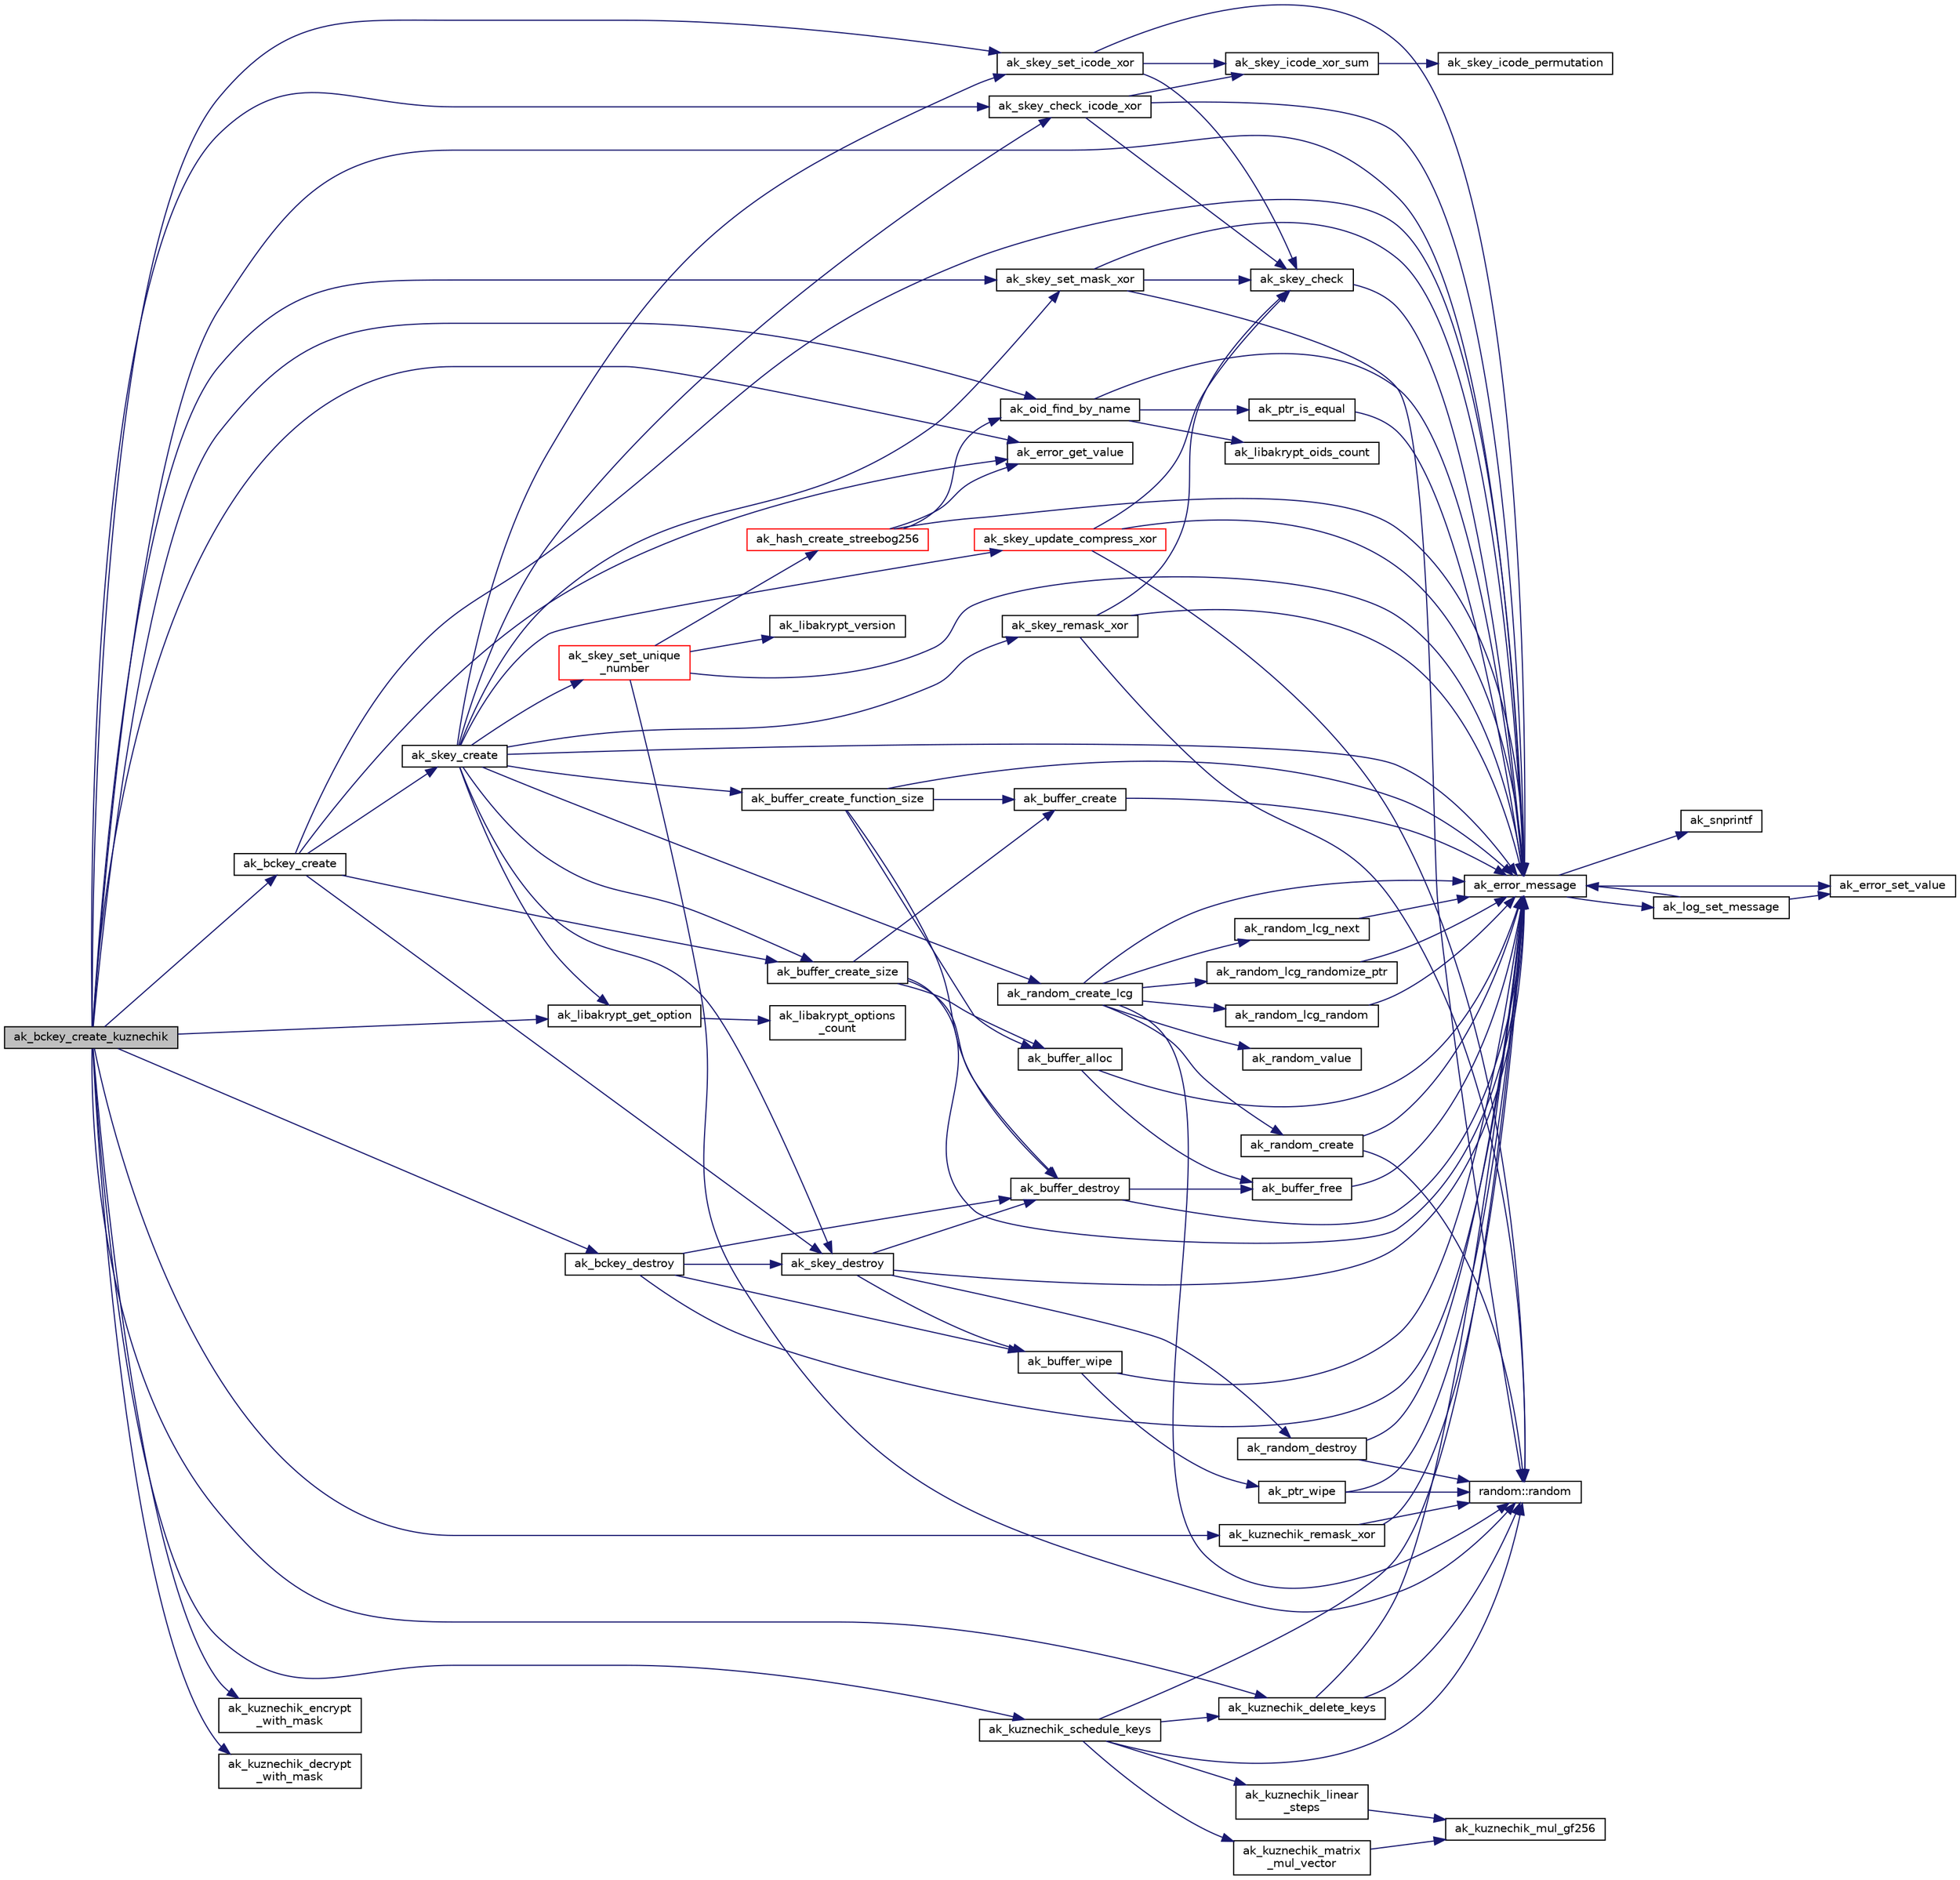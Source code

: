 digraph "ak_bckey_create_kuznechik"
{
  edge [fontname="Helvetica",fontsize="10",labelfontname="Helvetica",labelfontsize="10"];
  node [fontname="Helvetica",fontsize="10",shape=record];
  rankdir="LR";
  Node1 [label="ak_bckey_create_kuznechik",height=0.2,width=0.4,color="black", fillcolor="grey75", style="filled", fontcolor="black"];
  Node1 -> Node2 [color="midnightblue",fontsize="10",style="solid",fontname="Helvetica"];
  Node2 [label="ak_error_message",height=0.2,width=0.4,color="black", fillcolor="white", style="filled",URL="$ak__log_8c.html#a80a4822cbd184b3cbcc43096126eb52b",tooltip="Вывод сообщений о возникшей в процессе выполнения ошибке. "];
  Node2 -> Node3 [color="midnightblue",fontsize="10",style="solid",fontname="Helvetica"];
  Node3 [label="ak_snprintf",height=0.2,width=0.4,color="black", fillcolor="white", style="filled",URL="$ak__log_8c.html#a129225cc1640b6773cf0a7d629f0dca6",tooltip="Обобщенная реализация функции snprintf для различных компиляторов. "];
  Node2 -> Node4 [color="midnightblue",fontsize="10",style="solid",fontname="Helvetica"];
  Node4 [label="ak_log_set_message",height=0.2,width=0.4,color="black", fillcolor="white", style="filled",URL="$ak__log_8c.html#a25eff854c3f398d72791d04662d0978a",tooltip="Прямой вывод сообщения аудита. "];
  Node4 -> Node5 [color="midnightblue",fontsize="10",style="solid",fontname="Helvetica"];
  Node5 [label="ak_error_set_value",height=0.2,width=0.4,color="black", fillcolor="white", style="filled",URL="$ak__log_8c.html#a700e68d9e88d81489869ba269af25c7b",tooltip="Функция устанавливает значение переменной, хранящей ошибку выполнения программы. "];
  Node4 -> Node2 [color="midnightblue",fontsize="10",style="solid",fontname="Helvetica"];
  Node2 -> Node5 [color="midnightblue",fontsize="10",style="solid",fontname="Helvetica"];
  Node1 -> Node6 [color="midnightblue",fontsize="10",style="solid",fontname="Helvetica"];
  Node6 [label="ak_bckey_create",height=0.2,width=0.4,color="black", fillcolor="white", style="filled",URL="$ak__bckey_8c.html#a6ab7c4776ebd6436dbb25857c1777568",tooltip="Инициализация ключа алгоритма блочного шифрования. "];
  Node6 -> Node2 [color="midnightblue",fontsize="10",style="solid",fontname="Helvetica"];
  Node6 -> Node7 [color="midnightblue",fontsize="10",style="solid",fontname="Helvetica"];
  Node7 [label="ak_skey_create",height=0.2,width=0.4,color="black", fillcolor="white", style="filled",URL="$ak__skey_8c.html#a479a01ca31a364a0afb99fcea7ef240f",tooltip="Инициализация структуры секретного ключа. "];
  Node7 -> Node2 [color="midnightblue",fontsize="10",style="solid",fontname="Helvetica"];
  Node7 -> Node8 [color="midnightblue",fontsize="10",style="solid",fontname="Helvetica"];
  Node8 [label="ak_buffer_create_function_size",height=0.2,width=0.4,color="black", fillcolor="white", style="filled",URL="$ak__buffer_8c.html#a16fa2cbd787914ca316618586aa041fe",tooltip="Инициализация буффера с заданными обработчиками выделения и освобождения памяти. "];
  Node8 -> Node9 [color="midnightblue",fontsize="10",style="solid",fontname="Helvetica"];
  Node9 [label="ak_buffer_create",height=0.2,width=0.4,color="black", fillcolor="white", style="filled",URL="$ak__buffer_8c.html#a03c2366ad917d99ec79b402c8088e19f",tooltip="Инициализация буффера. "];
  Node9 -> Node2 [color="midnightblue",fontsize="10",style="solid",fontname="Helvetica"];
  Node8 -> Node2 [color="midnightblue",fontsize="10",style="solid",fontname="Helvetica"];
  Node8 -> Node10 [color="midnightblue",fontsize="10",style="solid",fontname="Helvetica"];
  Node10 [label="ak_buffer_alloc",height=0.2,width=0.4,color="black", fillcolor="white", style="filled",URL="$ak__buffer_8c.html#a5e401c353e45f805c19ac520d9fcdae7",tooltip="Функция выделяет память под данные, хранимые в буффере. "];
  Node10 -> Node11 [color="midnightblue",fontsize="10",style="solid",fontname="Helvetica"];
  Node11 [label="ak_buffer_free",height=0.2,width=0.4,color="black", fillcolor="white", style="filled",URL="$ak__buffer_8c.html#a243d38ade78feebf7816cbd5d775310a",tooltip="Функция освобождает память, выделенную под данные (поле data структуры struct buffer )..."];
  Node11 -> Node2 [color="midnightblue",fontsize="10",style="solid",fontname="Helvetica"];
  Node10 -> Node2 [color="midnightblue",fontsize="10",style="solid",fontname="Helvetica"];
  Node8 -> Node12 [color="midnightblue",fontsize="10",style="solid",fontname="Helvetica"];
  Node12 [label="ak_buffer_destroy",height=0.2,width=0.4,color="black", fillcolor="white", style="filled",URL="$ak__buffer_8c.html#a25ac100ac189695aeafbf8f81db91bf7",tooltip="Уничтожение данных, хранящиеся в полях структуры struct buffer. "];
  Node12 -> Node2 [color="midnightblue",fontsize="10",style="solid",fontname="Helvetica"];
  Node12 -> Node11 [color="midnightblue",fontsize="10",style="solid",fontname="Helvetica"];
  Node7 -> Node13 [color="midnightblue",fontsize="10",style="solid",fontname="Helvetica"];
  Node13 [label="ak_skey_destroy",height=0.2,width=0.4,color="black", fillcolor="white", style="filled",URL="$ak__skey_8c.html#adde06281c64694f8a92b5399f9fe116a",tooltip="Очистка структуры секретного ключа. "];
  Node13 -> Node2 [color="midnightblue",fontsize="10",style="solid",fontname="Helvetica"];
  Node13 -> Node14 [color="midnightblue",fontsize="10",style="solid",fontname="Helvetica"];
  Node14 [label="ak_buffer_wipe",height=0.2,width=0.4,color="black", fillcolor="white", style="filled",URL="$ak__buffer_8c.html#afbe9aa168275d43dfedce2de4d2242b7",tooltip="Зачистка данных, хранящихся в буффере. "];
  Node14 -> Node2 [color="midnightblue",fontsize="10",style="solid",fontname="Helvetica"];
  Node14 -> Node15 [color="midnightblue",fontsize="10",style="solid",fontname="Helvetica"];
  Node15 [label="ak_ptr_wipe",height=0.2,width=0.4,color="black", fillcolor="white", style="filled",URL="$ak__buffer_8c.html#ab29532ed049cf9ce6000367740c31748",tooltip="Зачистка данных, на которые указывает заданный указатель. "];
  Node15 -> Node2 [color="midnightblue",fontsize="10",style="solid",fontname="Helvetica"];
  Node15 -> Node16 [color="midnightblue",fontsize="10",style="solid",fontname="Helvetica"];
  Node16 [label="random::random",height=0.2,width=0.4,color="black", fillcolor="white", style="filled",URL="$structrandom.html#a34c4359c2f54cc37cdf9ad5acecf115f",tooltip="указатель на функцию выработки последователности псевдо-случайных байт "];
  Node13 -> Node12 [color="midnightblue",fontsize="10",style="solid",fontname="Helvetica"];
  Node13 -> Node17 [color="midnightblue",fontsize="10",style="solid",fontname="Helvetica"];
  Node17 [label="ak_random_destroy",height=0.2,width=0.4,color="black", fillcolor="white", style="filled",URL="$ak__random_8c.html#a6a4676e2f5acb44c1023dc640f271448",tooltip="Уничтожение данных, хранящихся в полях структуры struct random. "];
  Node17 -> Node2 [color="midnightblue",fontsize="10",style="solid",fontname="Helvetica"];
  Node17 -> Node16 [color="midnightblue",fontsize="10",style="solid",fontname="Helvetica"];
  Node7 -> Node18 [color="midnightblue",fontsize="10",style="solid",fontname="Helvetica"];
  Node18 [label="ak_buffer_create_size",height=0.2,width=0.4,color="black", fillcolor="white", style="filled",URL="$ak__buffer_8c.html#aa3ef6502e15e0d51bf6d35808747b802",tooltip="Инициализация буффера и выделение памяти фиксированной длины. "];
  Node18 -> Node9 [color="midnightblue",fontsize="10",style="solid",fontname="Helvetica"];
  Node18 -> Node2 [color="midnightblue",fontsize="10",style="solid",fontname="Helvetica"];
  Node18 -> Node10 [color="midnightblue",fontsize="10",style="solid",fontname="Helvetica"];
  Node18 -> Node12 [color="midnightblue",fontsize="10",style="solid",fontname="Helvetica"];
  Node7 -> Node19 [color="midnightblue",fontsize="10",style="solid",fontname="Helvetica"];
  Node19 [label="ak_random_create_lcg",height=0.2,width=0.4,color="black", fillcolor="white", style="filled",URL="$ak__random_8c.html#a7591cdc413cb73da8b1eb463aebc2530",tooltip="Создание линейного конгруэнтного генератора псевдо-случайных чисел. "];
  Node19 -> Node20 [color="midnightblue",fontsize="10",style="solid",fontname="Helvetica"];
  Node20 [label="ak_random_value",height=0.2,width=0.4,color="black", fillcolor="white", style="filled",URL="$ak__random_8c.html#a6ad52435c50125b974f4535968d8d41b",tooltip="Функция генерации случайного 64-х битного целого числа. "];
  Node19 -> Node21 [color="midnightblue",fontsize="10",style="solid",fontname="Helvetica"];
  Node21 [label="ak_random_create",height=0.2,width=0.4,color="black", fillcolor="white", style="filled",URL="$ak__random_8c.html#a3b122dc28795ec890ad9442726de8e70",tooltip="Инициализация генератора псевдо-случайных чисел. "];
  Node21 -> Node2 [color="midnightblue",fontsize="10",style="solid",fontname="Helvetica"];
  Node21 -> Node16 [color="midnightblue",fontsize="10",style="solid",fontname="Helvetica"];
  Node19 -> Node2 [color="midnightblue",fontsize="10",style="solid",fontname="Helvetica"];
  Node19 -> Node22 [color="midnightblue",fontsize="10",style="solid",fontname="Helvetica"];
  Node22 [label="ak_random_lcg_next",height=0.2,width=0.4,color="black", fillcolor="white", style="filled",URL="$ak__random_8c.html#aa504b6be7da72486ebd32dbce90060cf"];
  Node22 -> Node2 [color="midnightblue",fontsize="10",style="solid",fontname="Helvetica"];
  Node19 -> Node23 [color="midnightblue",fontsize="10",style="solid",fontname="Helvetica"];
  Node23 [label="ak_random_lcg_randomize_ptr",height=0.2,width=0.4,color="black", fillcolor="white", style="filled",URL="$ak__random_8c.html#adfb9be9a2ce6710bb7cf8884fc5ba8a2"];
  Node23 -> Node2 [color="midnightblue",fontsize="10",style="solid",fontname="Helvetica"];
  Node19 -> Node16 [color="midnightblue",fontsize="10",style="solid",fontname="Helvetica"];
  Node19 -> Node24 [color="midnightblue",fontsize="10",style="solid",fontname="Helvetica"];
  Node24 [label="ak_random_lcg_random",height=0.2,width=0.4,color="black", fillcolor="white", style="filled",URL="$ak__random_8c.html#a4e608ef967a86ed167367e2120afcc38"];
  Node24 -> Node2 [color="midnightblue",fontsize="10",style="solid",fontname="Helvetica"];
  Node7 -> Node25 [color="midnightblue",fontsize="10",style="solid",fontname="Helvetica"];
  Node25 [label="ak_libakrypt_get_option",height=0.2,width=0.4,color="black", fillcolor="white", style="filled",URL="$ak__libakrypt_8c.html#a784731c52e26697d5d5fe179f0fb1969",tooltip="Функция возвращает значение опции с заданным именем. "];
  Node25 -> Node26 [color="midnightblue",fontsize="10",style="solid",fontname="Helvetica"];
  Node26 [label="ak_libakrypt_options\l_count",height=0.2,width=0.4,color="black", fillcolor="white", style="filled",URL="$ak__libakrypt_8c.html#a2a9bc8b5608f12451a25dd8a7d278b01",tooltip="Функция возвращает общее количество опций библиотеки. "];
  Node7 -> Node27 [color="midnightblue",fontsize="10",style="solid",fontname="Helvetica"];
  Node27 [label="ak_skey_set_unique\l_number",height=0.2,width=0.4,color="red", fillcolor="white", style="filled",URL="$ak__skey_8c.html#a2313614dd5e9f00c5bcf074a01bc8c34",tooltip="Присвоение секретному ключу уникального номера. "];
  Node27 -> Node28 [color="midnightblue",fontsize="10",style="solid",fontname="Helvetica"];
  Node28 [label="ak_libakrypt_version",height=0.2,width=0.4,color="black", fillcolor="white", style="filled",URL="$ak__libakrypt_8c.html#a0ce90778c322e399f75108712a9d4cc3",tooltip="Функция возвращает константный указатель NULL-строку с текущей версией библиотеки. "];
  Node27 -> Node2 [color="midnightblue",fontsize="10",style="solid",fontname="Helvetica"];
  Node27 -> Node29 [color="midnightblue",fontsize="10",style="solid",fontname="Helvetica"];
  Node29 [label="ak_hash_create_streebog256",height=0.2,width=0.4,color="red", fillcolor="white", style="filled",URL="$ak__hash_8h.html#a4577946909e39956e2d41fcc408a53b5",tooltip="Инициализация контекста функции бесключевого хеширования ГОСТ Р 34.11-2012 (Стрибог256). "];
  Node29 -> Node2 [color="midnightblue",fontsize="10",style="solid",fontname="Helvetica"];
  Node29 -> Node30 [color="midnightblue",fontsize="10",style="solid",fontname="Helvetica"];
  Node30 [label="ak_oid_find_by_name",height=0.2,width=0.4,color="black", fillcolor="white", style="filled",URL="$ak__oid_8c.html#a54ed66e94caacfda6aed38210b6b6443",tooltip="Поиск OID его имени. "];
  Node30 -> Node2 [color="midnightblue",fontsize="10",style="solid",fontname="Helvetica"];
  Node30 -> Node31 [color="midnightblue",fontsize="10",style="solid",fontname="Helvetica"];
  Node31 [label="ak_ptr_is_equal",height=0.2,width=0.4,color="black", fillcolor="white", style="filled",URL="$ak__tools_8c.html#aad0f57a8872509185b031a4dca334f98",tooltip="Сравнение двух областей памяти. "];
  Node31 -> Node2 [color="midnightblue",fontsize="10",style="solid",fontname="Helvetica"];
  Node30 -> Node32 [color="midnightblue",fontsize="10",style="solid",fontname="Helvetica"];
  Node32 [label="ak_libakrypt_oids_count",height=0.2,width=0.4,color="black", fillcolor="white", style="filled",URL="$ak__oid_8c.html#a40c98c3dad257cd9a3b3a3ce42eab77c",tooltip="Получение количества доступных OID библиотеки. "];
  Node29 -> Node33 [color="midnightblue",fontsize="10",style="solid",fontname="Helvetica"];
  Node33 [label="ak_error_get_value",height=0.2,width=0.4,color="black", fillcolor="white", style="filled",URL="$ak__log_8c.html#aa0cdd429c558ca0448ce3a8e9529e920",tooltip="Функция возвращает код последней ошибки выполнения программы. "];
  Node27 -> Node16 [color="midnightblue",fontsize="10",style="solid",fontname="Helvetica"];
  Node7 -> Node34 [color="midnightblue",fontsize="10",style="solid",fontname="Helvetica"];
  Node34 [label="ak_skey_set_mask_xor",height=0.2,width=0.4,color="black", fillcolor="white", style="filled",URL="$ak__skey_8c.html#ab09d80638b30ab1252602a8fddfdd3a7",tooltip="Наложение в пространстве векторов  аддитивной маски на ключ. "];
  Node34 -> Node35 [color="midnightblue",fontsize="10",style="solid",fontname="Helvetica"];
  Node35 [label="ak_skey_check",height=0.2,width=0.4,color="black", fillcolor="white", style="filled",URL="$ak__skey_8c.html#a761e18947e23c025eb9cce7cdfd6073a",tooltip="Проверка параметров контекста секретного ключа "];
  Node35 -> Node2 [color="midnightblue",fontsize="10",style="solid",fontname="Helvetica"];
  Node34 -> Node2 [color="midnightblue",fontsize="10",style="solid",fontname="Helvetica"];
  Node34 -> Node16 [color="midnightblue",fontsize="10",style="solid",fontname="Helvetica"];
  Node7 -> Node36 [color="midnightblue",fontsize="10",style="solid",fontname="Helvetica"];
  Node36 [label="ak_skey_remask_xor",height=0.2,width=0.4,color="black", fillcolor="white", style="filled",URL="$ak__skey_8c.html#a156bec2f747d614ea589fe35beb25bf3",tooltip="Смена в пространстве векторов  значения аддитивной маски ключа. "];
  Node36 -> Node35 [color="midnightblue",fontsize="10",style="solid",fontname="Helvetica"];
  Node36 -> Node2 [color="midnightblue",fontsize="10",style="solid",fontname="Helvetica"];
  Node36 -> Node16 [color="midnightblue",fontsize="10",style="solid",fontname="Helvetica"];
  Node7 -> Node37 [color="midnightblue",fontsize="10",style="solid",fontname="Helvetica"];
  Node37 [label="ak_skey_set_icode_xor",height=0.2,width=0.4,color="black", fillcolor="white", style="filled",URL="$ak__skey_8c.html#acae0b81cb6e089b7dca9d762b4ae6390",tooltip="Вычисление значения контрольной суммы ключа. "];
  Node37 -> Node35 [color="midnightblue",fontsize="10",style="solid",fontname="Helvetica"];
  Node37 -> Node2 [color="midnightblue",fontsize="10",style="solid",fontname="Helvetica"];
  Node37 -> Node38 [color="midnightblue",fontsize="10",style="solid",fontname="Helvetica"];
  Node38 [label="ak_skey_icode_xor_sum",height=0.2,width=0.4,color="black", fillcolor="white", style="filled",URL="$ak__skey_8c.html#ac16270f694f64b5acf15b80cdaab7a18",tooltip="Реализация алгоритма вычисления контрольной суммы для xor-маски ключа "];
  Node38 -> Node39 [color="midnightblue",fontsize="10",style="solid",fontname="Helvetica"];
  Node39 [label="ak_skey_icode_permutation",height=0.2,width=0.4,color="black", fillcolor="white", style="filled",URL="$ak__skey_8c.html#ac8fed113467f7fd8befeb11a770a1929",tooltip="Нелинейная перестановка в кольце . "];
  Node7 -> Node40 [color="midnightblue",fontsize="10",style="solid",fontname="Helvetica"];
  Node40 [label="ak_skey_check_icode_xor",height=0.2,width=0.4,color="black", fillcolor="white", style="filled",URL="$ak__skey_8c.html#a13461561c5c1be629308ea722ac9b81d",tooltip="Проверка значения контрольной суммы ключа. "];
  Node40 -> Node35 [color="midnightblue",fontsize="10",style="solid",fontname="Helvetica"];
  Node40 -> Node2 [color="midnightblue",fontsize="10",style="solid",fontname="Helvetica"];
  Node40 -> Node38 [color="midnightblue",fontsize="10",style="solid",fontname="Helvetica"];
  Node7 -> Node41 [color="midnightblue",fontsize="10",style="solid",fontname="Helvetica"];
  Node41 [label="ak_skey_update_compress_xor",height=0.2,width=0.4,color="red", fillcolor="white", style="filled",URL="$ak__skey_8c.html#a3cd3ba13a0910ed055d76e917a9ac022",tooltip="Получение хешированного значения от ключа. "];
  Node41 -> Node2 [color="midnightblue",fontsize="10",style="solid",fontname="Helvetica"];
  Node41 -> Node35 [color="midnightblue",fontsize="10",style="solid",fontname="Helvetica"];
  Node41 -> Node16 [color="midnightblue",fontsize="10",style="solid",fontname="Helvetica"];
  Node6 -> Node18 [color="midnightblue",fontsize="10",style="solid",fontname="Helvetica"];
  Node6 -> Node13 [color="midnightblue",fontsize="10",style="solid",fontname="Helvetica"];
  Node6 -> Node33 [color="midnightblue",fontsize="10",style="solid",fontname="Helvetica"];
  Node1 -> Node30 [color="midnightblue",fontsize="10",style="solid",fontname="Helvetica"];
  Node1 -> Node33 [color="midnightblue",fontsize="10",style="solid",fontname="Helvetica"];
  Node1 -> Node42 [color="midnightblue",fontsize="10",style="solid",fontname="Helvetica"];
  Node42 [label="ak_bckey_destroy",height=0.2,width=0.4,color="black", fillcolor="white", style="filled",URL="$ak__bckey_8c.html#a1c377ad251596452b8ab8979dd794cff",tooltip="Очистка ключа алгоритма блочного шифрования. "];
  Node42 -> Node2 [color="midnightblue",fontsize="10",style="solid",fontname="Helvetica"];
  Node42 -> Node14 [color="midnightblue",fontsize="10",style="solid",fontname="Helvetica"];
  Node42 -> Node12 [color="midnightblue",fontsize="10",style="solid",fontname="Helvetica"];
  Node42 -> Node13 [color="midnightblue",fontsize="10",style="solid",fontname="Helvetica"];
  Node1 -> Node25 [color="midnightblue",fontsize="10",style="solid",fontname="Helvetica"];
  Node1 -> Node34 [color="midnightblue",fontsize="10",style="solid",fontname="Helvetica"];
  Node1 -> Node43 [color="midnightblue",fontsize="10",style="solid",fontname="Helvetica"];
  Node43 [label="ak_kuznechik_remask_xor",height=0.2,width=0.4,color="black", fillcolor="white", style="filled",URL="$ak__kuznechik_8c.html#a58e2e9ca93b534436797a1a2129b6f3c",tooltip="Функция изменяет маску ключа алгоритма блочного шифрования Кузнечик. "];
  Node43 -> Node2 [color="midnightblue",fontsize="10",style="solid",fontname="Helvetica"];
  Node43 -> Node16 [color="midnightblue",fontsize="10",style="solid",fontname="Helvetica"];
  Node1 -> Node37 [color="midnightblue",fontsize="10",style="solid",fontname="Helvetica"];
  Node1 -> Node40 [color="midnightblue",fontsize="10",style="solid",fontname="Helvetica"];
  Node1 -> Node44 [color="midnightblue",fontsize="10",style="solid",fontname="Helvetica"];
  Node44 [label="ak_kuznechik_schedule_keys",height=0.2,width=0.4,color="black", fillcolor="white", style="filled",URL="$ak__kuznechik_8c.html#a9356656940ba40448cc40e4f343a7969",tooltip="Функция реализует развертку ключей для алгоритма Кузнечик. "];
  Node44 -> Node2 [color="midnightblue",fontsize="10",style="solid",fontname="Helvetica"];
  Node44 -> Node45 [color="midnightblue",fontsize="10",style="solid",fontname="Helvetica"];
  Node45 [label="ak_kuznechik_delete_keys",height=0.2,width=0.4,color="black", fillcolor="white", style="filled",URL="$ak__kuznechik_8c.html#a20309302f69d8b97af22b33449702863",tooltip="Функция освобождает память, занимаемую развернутыми ключами алгоритма Кузнечик. "];
  Node45 -> Node2 [color="midnightblue",fontsize="10",style="solid",fontname="Helvetica"];
  Node45 -> Node16 [color="midnightblue",fontsize="10",style="solid",fontname="Helvetica"];
  Node44 -> Node16 [color="midnightblue",fontsize="10",style="solid",fontname="Helvetica"];
  Node44 -> Node46 [color="midnightblue",fontsize="10",style="solid",fontname="Helvetica"];
  Node46 [label="ak_kuznechik_matrix\l_mul_vector",height=0.2,width=0.4,color="black", fillcolor="white", style="filled",URL="$ak__kuznechik_8c.html#a2106328fe7cb27400789dbcc3c851f08",tooltip="Функция умножает вектор w на матрицу D, результат помещается в вектор x. "];
  Node46 -> Node47 [color="midnightblue",fontsize="10",style="solid",fontname="Helvetica"];
  Node47 [label="ak_kuznechik_mul_gf256",height=0.2,width=0.4,color="black", fillcolor="white", style="filled",URL="$ak__kuznechik_8c.html#a6adc0af5153bf0761ddc7b4e3476be62",tooltip="Функция умножает два элемента конечного поля , определенного согласно ГОСТ Р 34.12-2015. "];
  Node44 -> Node48 [color="midnightblue",fontsize="10",style="solid",fontname="Helvetica"];
  Node48 [label="ak_kuznechik_linear\l_steps",height=0.2,width=0.4,color="black", fillcolor="white", style="filled",URL="$ak__kuznechik_8c.html#a6848170fbe24a284ceeb0b9c1f4f5261",tooltip="Функция реализует линейное преобразование L согласно ГОСТ Р 34.12-2015 (шестнадцать тактов работы лин..."];
  Node48 -> Node47 [color="midnightblue",fontsize="10",style="solid",fontname="Helvetica"];
  Node1 -> Node45 [color="midnightblue",fontsize="10",style="solid",fontname="Helvetica"];
  Node1 -> Node49 [color="midnightblue",fontsize="10",style="solid",fontname="Helvetica"];
  Node49 [label="ak_kuznechik_encrypt\l_with_mask",height=0.2,width=0.4,color="black", fillcolor="white", style="filled",URL="$ak__kuznechik_8c.html#ad954c8e3f99b89dacc15bbf4a3661a2c",tooltip="Функция реализует алгоритм зашифрования одного блока информации шифром Кузнечик (согласно ГОСТ Р 34..."];
  Node1 -> Node50 [color="midnightblue",fontsize="10",style="solid",fontname="Helvetica"];
  Node50 [label="ak_kuznechik_decrypt\l_with_mask",height=0.2,width=0.4,color="black", fillcolor="white", style="filled",URL="$ak__kuznechik_8c.html#a3e6f4bf2ba8264abb751003c563ed17f",tooltip="Функция реализует алгоритм расшифрования одного блока информации шифром Кузнечик (согласно ГОСТ Р 34..."];
}
